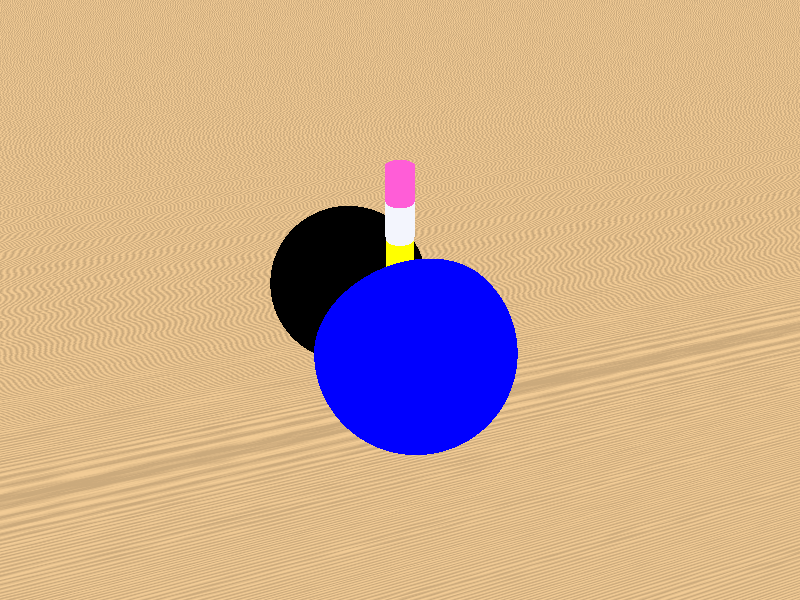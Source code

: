 #include "colors.inc"  
#include "textures.inc"

sphere { <-2.94,0,-0.51> 2 pigment { Black } finish { ambient 0.2 diffuse .2 phong 0.3 phong_size 10} }

camera { 

    perspective 
    location <9.6,9.059999999999986,-2.8000000000000003>  
    look_at <0,1.5,0>    
    
    }


 plane
    {
    <0, 1, 0>, -2
     texture {
      pigment {
        DMFWood4       // pre-defined in textures.inc
                // scale by the same amount in all
   } 
   
   
    normal { dents .75 scale .25 }
    }
    
}     
 

        

union {   

cylinder { 

    <0,4.5,0>,<0,3.5,0>,.27
     
    texture{
    
        pigment { color SpicyPink }
        
        }
        
        finish { roughness 10 }
        
        }
         
cylinder { 

    <0,3.8,0>,<0,3,0>,.28
     
    texture{
    
        Silver_Metal 
        
        }
        
        finish { ambient .2
      diffuse .6
      phong .85
      phong_size 10
        
        }
              
        }

cylinder {
         <0,3.5,0>,
         <0,-1,0>,
         .27   
          texture{ pigment { color Yellow }
         } 
         }
         
cone {
     <0,-1,0>,
     .27
     <0,-2,0>,
     0  
    pigment { color Brown }
                     
                    
}

 cone {
     <0,-1.8,0>,
     .06
     <0,-2,0>,
     0  
    pigment { color Black }
                     
                    
}  
                    
 normal { dents .75 scale .30 }    
}     


difference {      
sphere  {  
         <1.1,1,0> 
         2
        
        }
           
sphere  {
         <.4,1,0> 
         2
     
        } 
        
        
         pigment { Blue }  
                 finish {
      diffuse .6
      phong .75
      phong_size 25}
        
        
        }    
        
        
light_source { <20, 20, 0> color White} //the light is in place
light_source { <clock+10, 30, -18> color White}  //the light moves behind the camera